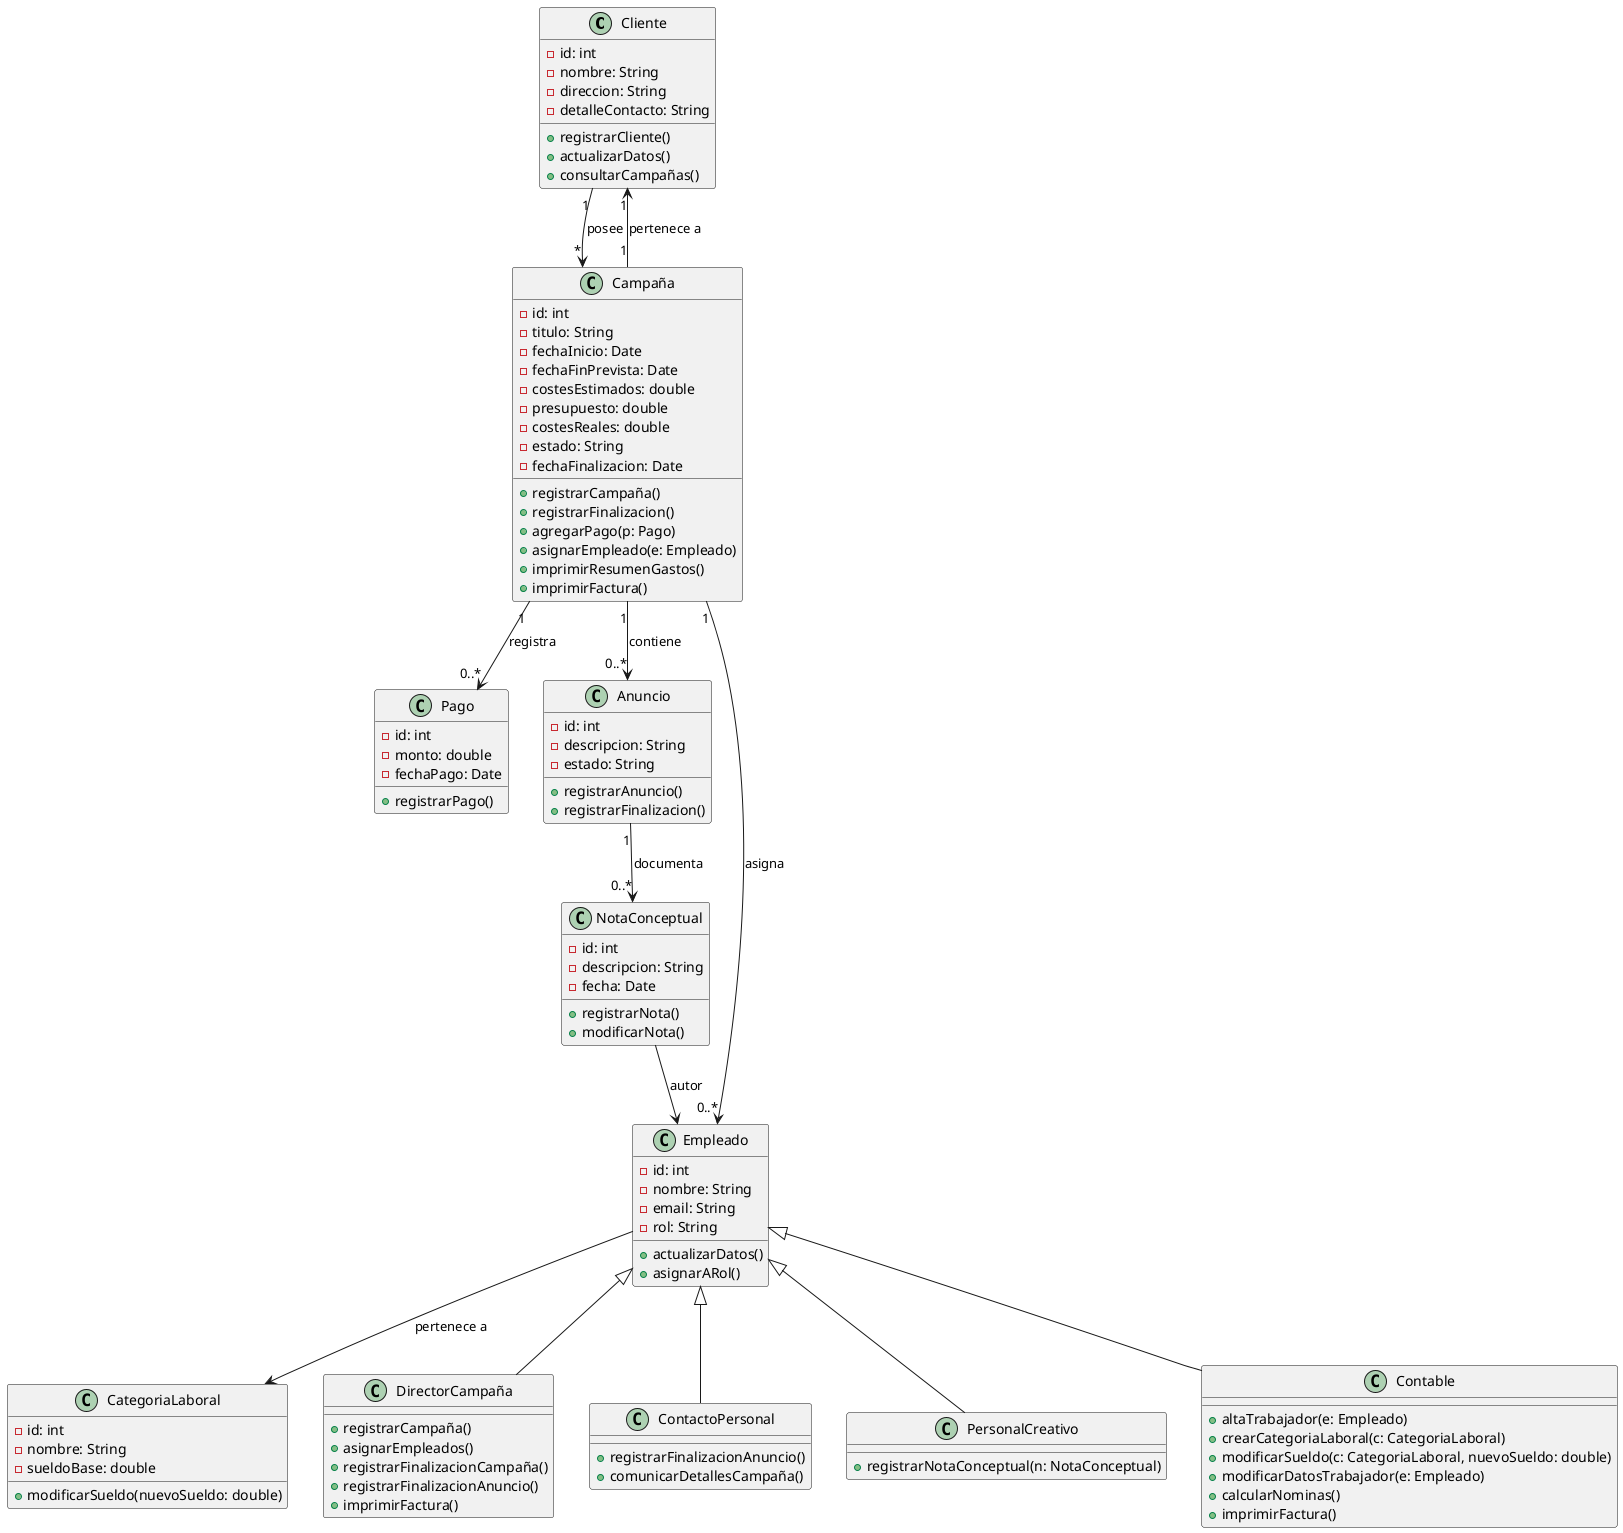 @startuml diagrama_clase
' ============================
' Clases Principales
' ============================
class Cliente {
  - id: int
  - nombre: String
  - direccion: String
  - detalleContacto: String
  + registrarCliente()
  + actualizarDatos()
  + consultarCampañas()
}

class Campaña {
  - id: int
  - titulo: String
  - fechaInicio: Date
  - fechaFinPrevista: Date
  - costesEstimados: double
  - presupuesto: double
  - costesReales: double
  - estado: String
  - fechaFinalizacion: Date
  + registrarCampaña()
  + registrarFinalizacion()
  + agregarPago(p: Pago)
  + asignarEmpleado(e: Empleado)
  + imprimirResumenGastos()
  + imprimirFactura()
}

class Pago {
  - id: int
  - monto: double
  - fechaPago: Date
  + registrarPago()
}

class Anuncio {
  - id: int
  - descripcion: String
  - estado: String
  + registrarAnuncio()
  + registrarFinalizacion()
}

class NotaConceptual {
  - id: int
  - descripcion: String
  - fecha: Date
  + registrarNota()
  + modificarNota()
}

class CategoriaLaboral {
  - id: int
  - nombre: String
  - sueldoBase: double
  + modificarSueldo(nuevoSueldo: double)
}

' ============================
' Clase Base Empleado y Subclases
' ============================
class Empleado {
  - id: int
  - nombre: String
  - email: String
  - rol: String
  + actualizarDatos()
  + asignarARol()
}

class DirectorCampaña {
  + registrarCampaña()
  + asignarEmpleados()
  + registrarFinalizacionCampaña()
  + registrarFinalizacionAnuncio()
  + imprimirFactura()
}

class ContactoPersonal {
  + registrarFinalizacionAnuncio()
  + comunicarDetallesCampaña()
}

class PersonalCreativo {
  + registrarNotaConceptual(n: NotaConceptual)
}

class Contable {
  + altaTrabajador(e: Empleado)
  + crearCategoriaLaboral(c: CategoriaLaboral)
  + modificarSueldo(c: CategoriaLaboral, nuevoSueldo: double)
  + modificarDatosTrabajador(e: Empleado)
  + calcularNominas()
  + imprimirFactura()
}

' Herencia: Las subclases extienden a Empleado
Empleado <|-- DirectorCampaña
Empleado <|-- ContactoPersonal
Empleado <|-- PersonalCreativo
Empleado <|-- Contable

' ============================
' Relaciones y Asociaciones
' ============================
' Cliente posee una o varias Campañas
Cliente "1" --> "*" Campaña : posee

' Cada Campaña pertenece a un Cliente
Campaña "1" --> "1" Cliente : pertenece a

' Una Campaña registra cero o más Pagos
Campaña "1" --> "0..*" Pago : registra

' Una Campaña contiene cero o más Anuncios
Campaña "1" --> "0..*" Anuncio : contiene

' Un Anuncio puede tener cero o más Notas Conceptuales
Anuncio "1" --> "0..*" NotaConceptual : documenta

' Cada NotaConceptual es registrada por un Empleado (generalmente Personal Creativo)
NotaConceptual --> Empleado : autor

' Una Campaña tiene asignados varios Empleados
Campaña "1" --> "0..*" Empleado : asigna

' Cada Empleado pertenece a una Categoria Laboral
Empleado --> CategoriaLaboral : pertenece a
@enduml